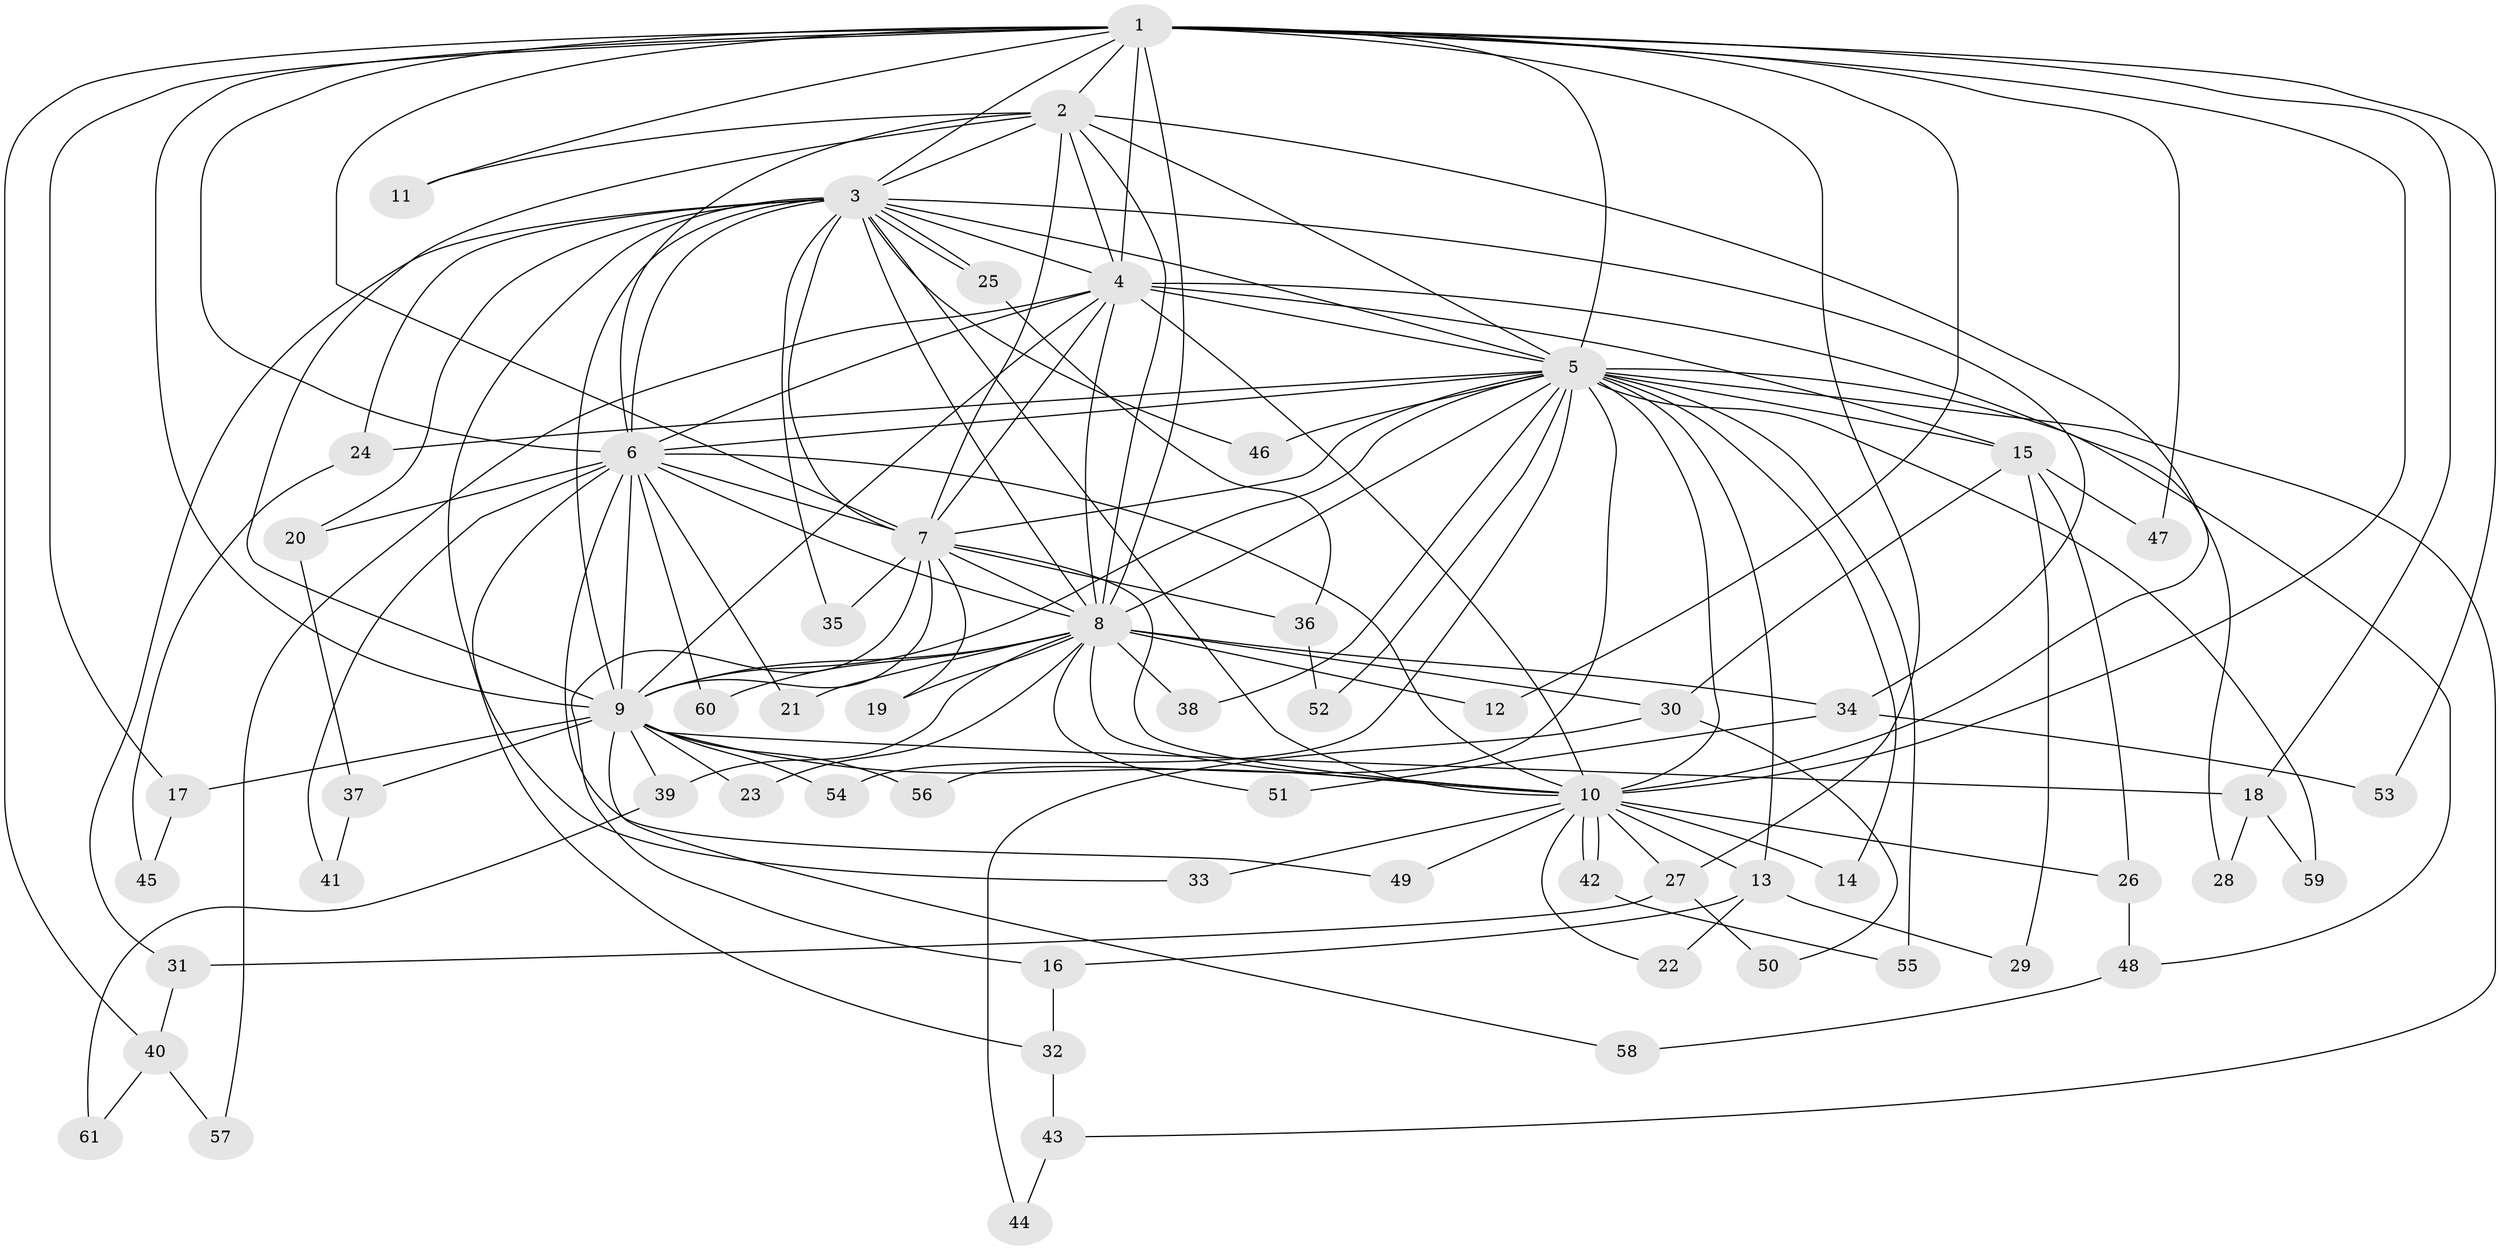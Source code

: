 // coarse degree distribution, {7: 0.023809523809523808, 16: 0.023809523809523808, 15: 0.023809523809523808, 2: 0.47619047619047616, 1: 0.16666666666666666, 3: 0.16666666666666666, 4: 0.047619047619047616, 6: 0.023809523809523808, 21: 0.023809523809523808, 5: 0.023809523809523808}
// Generated by graph-tools (version 1.1) at 2025/47/03/04/25 21:47:40]
// undirected, 61 vertices, 147 edges
graph export_dot {
graph [start="1"]
  node [color=gray90,style=filled];
  1;
  2;
  3;
  4;
  5;
  6;
  7;
  8;
  9;
  10;
  11;
  12;
  13;
  14;
  15;
  16;
  17;
  18;
  19;
  20;
  21;
  22;
  23;
  24;
  25;
  26;
  27;
  28;
  29;
  30;
  31;
  32;
  33;
  34;
  35;
  36;
  37;
  38;
  39;
  40;
  41;
  42;
  43;
  44;
  45;
  46;
  47;
  48;
  49;
  50;
  51;
  52;
  53;
  54;
  55;
  56;
  57;
  58;
  59;
  60;
  61;
  1 -- 2;
  1 -- 3;
  1 -- 4;
  1 -- 5;
  1 -- 6;
  1 -- 7;
  1 -- 8;
  1 -- 9;
  1 -- 10;
  1 -- 11;
  1 -- 12;
  1 -- 17;
  1 -- 18;
  1 -- 27;
  1 -- 40;
  1 -- 47;
  1 -- 53;
  2 -- 3;
  2 -- 4;
  2 -- 5;
  2 -- 6;
  2 -- 7;
  2 -- 8;
  2 -- 9;
  2 -- 10;
  2 -- 11;
  3 -- 4;
  3 -- 5;
  3 -- 6;
  3 -- 7;
  3 -- 8;
  3 -- 9;
  3 -- 10;
  3 -- 20;
  3 -- 24;
  3 -- 25;
  3 -- 25;
  3 -- 31;
  3 -- 32;
  3 -- 34;
  3 -- 35;
  3 -- 46;
  4 -- 5;
  4 -- 6;
  4 -- 7;
  4 -- 8;
  4 -- 9;
  4 -- 10;
  4 -- 15;
  4 -- 28;
  4 -- 57;
  5 -- 6;
  5 -- 7;
  5 -- 8;
  5 -- 9;
  5 -- 10;
  5 -- 13;
  5 -- 14;
  5 -- 15;
  5 -- 24;
  5 -- 38;
  5 -- 43;
  5 -- 46;
  5 -- 48;
  5 -- 52;
  5 -- 54;
  5 -- 55;
  5 -- 56;
  5 -- 59;
  6 -- 7;
  6 -- 8;
  6 -- 9;
  6 -- 10;
  6 -- 20;
  6 -- 21;
  6 -- 33;
  6 -- 41;
  6 -- 49;
  6 -- 60;
  7 -- 8;
  7 -- 9;
  7 -- 10;
  7 -- 16;
  7 -- 19;
  7 -- 35;
  7 -- 36;
  8 -- 9;
  8 -- 10;
  8 -- 12;
  8 -- 19;
  8 -- 21;
  8 -- 23;
  8 -- 30;
  8 -- 34;
  8 -- 38;
  8 -- 39;
  8 -- 51;
  8 -- 60;
  9 -- 10;
  9 -- 17;
  9 -- 18;
  9 -- 23;
  9 -- 37;
  9 -- 39;
  9 -- 54;
  9 -- 56;
  9 -- 58;
  10 -- 13;
  10 -- 14;
  10 -- 22;
  10 -- 26;
  10 -- 27;
  10 -- 33;
  10 -- 42;
  10 -- 42;
  10 -- 49;
  13 -- 16;
  13 -- 22;
  13 -- 29;
  15 -- 26;
  15 -- 29;
  15 -- 30;
  15 -- 47;
  16 -- 32;
  17 -- 45;
  18 -- 28;
  18 -- 59;
  20 -- 37;
  24 -- 45;
  25 -- 36;
  26 -- 48;
  27 -- 31;
  27 -- 50;
  30 -- 44;
  30 -- 50;
  31 -- 40;
  32 -- 43;
  34 -- 51;
  34 -- 53;
  36 -- 52;
  37 -- 41;
  39 -- 61;
  40 -- 57;
  40 -- 61;
  42 -- 55;
  43 -- 44;
  48 -- 58;
}
